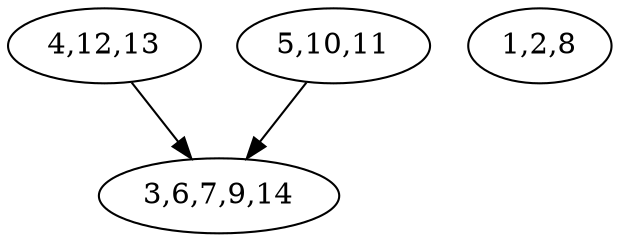 digraph G {
"3,6,7,9,14";
"4,12,13";
"1,2,8";
"5,10,11";
"4,12,13" -> "3,6,7,9,14";
"5,10,11" -> "3,6,7,9,14";
}